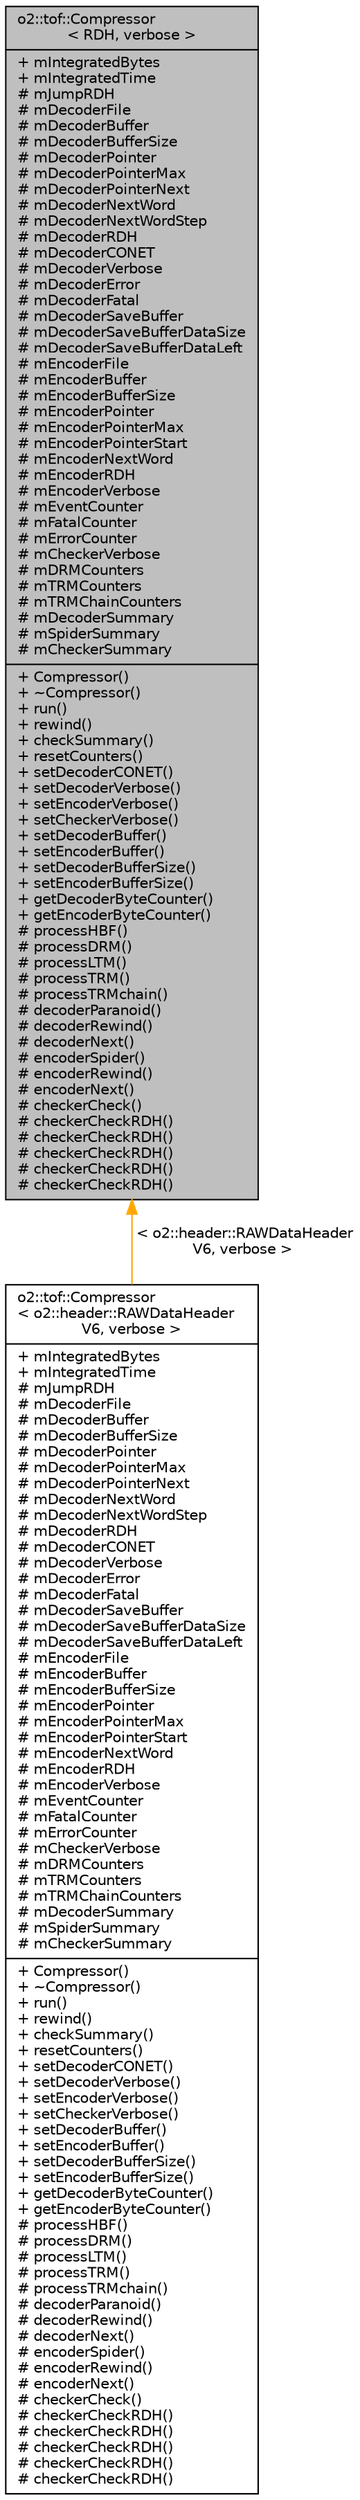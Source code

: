 digraph "o2::tof::Compressor&lt; RDH, verbose &gt;"
{
 // INTERACTIVE_SVG=YES
  bgcolor="transparent";
  edge [fontname="Helvetica",fontsize="10",labelfontname="Helvetica",labelfontsize="10"];
  node [fontname="Helvetica",fontsize="10",shape=record];
  Node0 [label="{o2::tof::Compressor\l\< RDH, verbose \>\n|+ mIntegratedBytes\l+ mIntegratedTime\l# mJumpRDH\l# mDecoderFile\l# mDecoderBuffer\l# mDecoderBufferSize\l# mDecoderPointer\l# mDecoderPointerMax\l# mDecoderPointerNext\l# mDecoderNextWord\l# mDecoderNextWordStep\l# mDecoderRDH\l# mDecoderCONET\l# mDecoderVerbose\l# mDecoderError\l# mDecoderFatal\l# mDecoderSaveBuffer\l# mDecoderSaveBufferDataSize\l# mDecoderSaveBufferDataLeft\l# mEncoderFile\l# mEncoderBuffer\l# mEncoderBufferSize\l# mEncoderPointer\l# mEncoderPointerMax\l# mEncoderPointerStart\l# mEncoderNextWord\l# mEncoderRDH\l# mEncoderVerbose\l# mEventCounter\l# mFatalCounter\l# mErrorCounter\l# mCheckerVerbose\l# mDRMCounters\l# mTRMCounters\l# mTRMChainCounters\l# mDecoderSummary\l# mSpiderSummary\l# mCheckerSummary\l|+ Compressor()\l+ ~Compressor()\l+ run()\l+ rewind()\l+ checkSummary()\l+ resetCounters()\l+ setDecoderCONET()\l+ setDecoderVerbose()\l+ setEncoderVerbose()\l+ setCheckerVerbose()\l+ setDecoderBuffer()\l+ setEncoderBuffer()\l+ setDecoderBufferSize()\l+ setEncoderBufferSize()\l+ getDecoderByteCounter()\l+ getEncoderByteCounter()\l# processHBF()\l# processDRM()\l# processLTM()\l# processTRM()\l# processTRMchain()\l# decoderParanoid()\l# decoderRewind()\l# decoderNext()\l# encoderSpider()\l# encoderRewind()\l# encoderNext()\l# checkerCheck()\l# checkerCheckRDH()\l# checkerCheckRDH()\l# checkerCheckRDH()\l# checkerCheckRDH()\l# checkerCheckRDH()\l}",height=0.2,width=0.4,color="black", fillcolor="grey75", style="filled", fontcolor="black"];
  Node0 -> Node1 [dir="back",color="orange",fontsize="10",style="solid",label=" \< o2::header::RAWDataHeader\lV6, verbose \>" ,fontname="Helvetica"];
  Node1 [label="{o2::tof::Compressor\l\< o2::header::RAWDataHeader\lV6, verbose \>\n|+ mIntegratedBytes\l+ mIntegratedTime\l# mJumpRDH\l# mDecoderFile\l# mDecoderBuffer\l# mDecoderBufferSize\l# mDecoderPointer\l# mDecoderPointerMax\l# mDecoderPointerNext\l# mDecoderNextWord\l# mDecoderNextWordStep\l# mDecoderRDH\l# mDecoderCONET\l# mDecoderVerbose\l# mDecoderError\l# mDecoderFatal\l# mDecoderSaveBuffer\l# mDecoderSaveBufferDataSize\l# mDecoderSaveBufferDataLeft\l# mEncoderFile\l# mEncoderBuffer\l# mEncoderBufferSize\l# mEncoderPointer\l# mEncoderPointerMax\l# mEncoderPointerStart\l# mEncoderNextWord\l# mEncoderRDH\l# mEncoderVerbose\l# mEventCounter\l# mFatalCounter\l# mErrorCounter\l# mCheckerVerbose\l# mDRMCounters\l# mTRMCounters\l# mTRMChainCounters\l# mDecoderSummary\l# mSpiderSummary\l# mCheckerSummary\l|+ Compressor()\l+ ~Compressor()\l+ run()\l+ rewind()\l+ checkSummary()\l+ resetCounters()\l+ setDecoderCONET()\l+ setDecoderVerbose()\l+ setEncoderVerbose()\l+ setCheckerVerbose()\l+ setDecoderBuffer()\l+ setEncoderBuffer()\l+ setDecoderBufferSize()\l+ setEncoderBufferSize()\l+ getDecoderByteCounter()\l+ getEncoderByteCounter()\l# processHBF()\l# processDRM()\l# processLTM()\l# processTRM()\l# processTRMchain()\l# decoderParanoid()\l# decoderRewind()\l# decoderNext()\l# encoderSpider()\l# encoderRewind()\l# encoderNext()\l# checkerCheck()\l# checkerCheckRDH()\l# checkerCheckRDH()\l# checkerCheckRDH()\l# checkerCheckRDH()\l# checkerCheckRDH()\l}",height=0.2,width=0.4,color="black",URL="$db/d60/classo2_1_1tof_1_1Compressor.html"];
}
